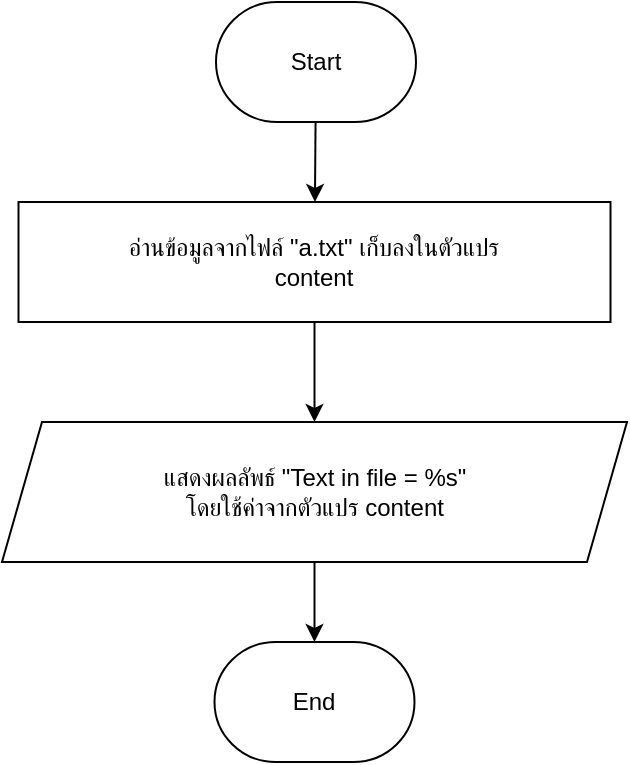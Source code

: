 <mxfile>
    <diagram id="nMN_SrElqJGjZCZgtXze" name="Page-1">
        <mxGraphModel dx="1126" dy="779" grid="1" gridSize="10" guides="1" tooltips="1" connect="1" arrows="1" fold="1" page="1" pageScale="1" pageWidth="827" pageHeight="1169" math="0" shadow="0">
            <root>
                <mxCell id="0"/>
                <mxCell id="1" parent="0"/>
                <mxCell id="8" value="" style="edgeStyle=none;html=1;" parent="1" source="5" target="7" edge="1">
                    <mxGeometry relative="1" as="geometry"/>
                </mxCell>
                <mxCell id="5" value="Start" style="strokeWidth=1;html=1;shape=mxgraph.flowchart.terminator;whiteSpace=wrap;" parent="1" vertex="1">
                    <mxGeometry x="364" y="60" width="100" height="60" as="geometry"/>
                </mxCell>
                <mxCell id="6" value="End" style="strokeWidth=1;html=1;shape=mxgraph.flowchart.terminator;whiteSpace=wrap;" parent="1" vertex="1">
                    <mxGeometry x="363.25" y="380" width="100" height="60" as="geometry"/>
                </mxCell>
                <mxCell id="21" value="" style="edgeStyle=none;html=1;" edge="1" parent="1" source="7" target="18">
                    <mxGeometry relative="1" as="geometry"/>
                </mxCell>
                <mxCell id="7" value="อ่านข้อมูลจากไฟล์ &quot;a.txt&quot; เก็บลงในตัวแปร&lt;br&gt;content" style="rounded=0;whiteSpace=wrap;html=1;" parent="1" vertex="1">
                    <mxGeometry x="265.25" y="160" width="296" height="60" as="geometry"/>
                </mxCell>
                <mxCell id="19" value="" style="edgeStyle=none;html=1;" parent="1" source="18" target="6" edge="1">
                    <mxGeometry relative="1" as="geometry"/>
                </mxCell>
                <mxCell id="18" value="แสดงผลลัพธ์ &quot;Text in file = %s&quot;&lt;br&gt;โดยใช้ค่าจากตัวแปร content" style="shape=parallelogram;perimeter=parallelogramPerimeter;whiteSpace=wrap;html=1;fixedSize=1;" parent="1" vertex="1">
                    <mxGeometry x="257" y="270" width="312.5" height="70" as="geometry"/>
                </mxCell>
            </root>
        </mxGraphModel>
    </diagram>
</mxfile>